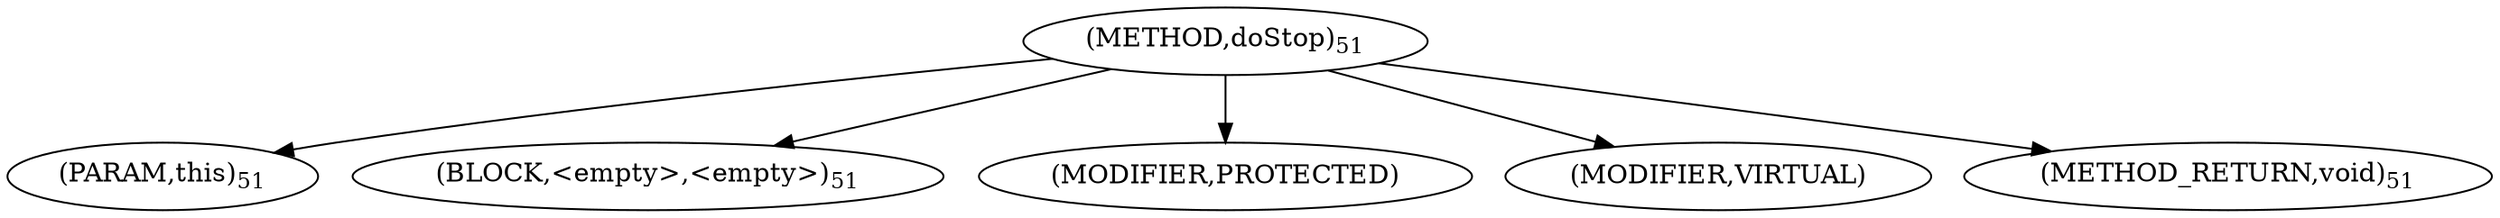 digraph "doStop" {  
"64" [label = <(METHOD,doStop)<SUB>51</SUB>> ]
"65" [label = <(PARAM,this)<SUB>51</SUB>> ]
"66" [label = <(BLOCK,&lt;empty&gt;,&lt;empty&gt;)<SUB>51</SUB>> ]
"67" [label = <(MODIFIER,PROTECTED)> ]
"68" [label = <(MODIFIER,VIRTUAL)> ]
"69" [label = <(METHOD_RETURN,void)<SUB>51</SUB>> ]
  "64" -> "65" 
  "64" -> "66" 
  "64" -> "67" 
  "64" -> "68" 
  "64" -> "69" 
}
